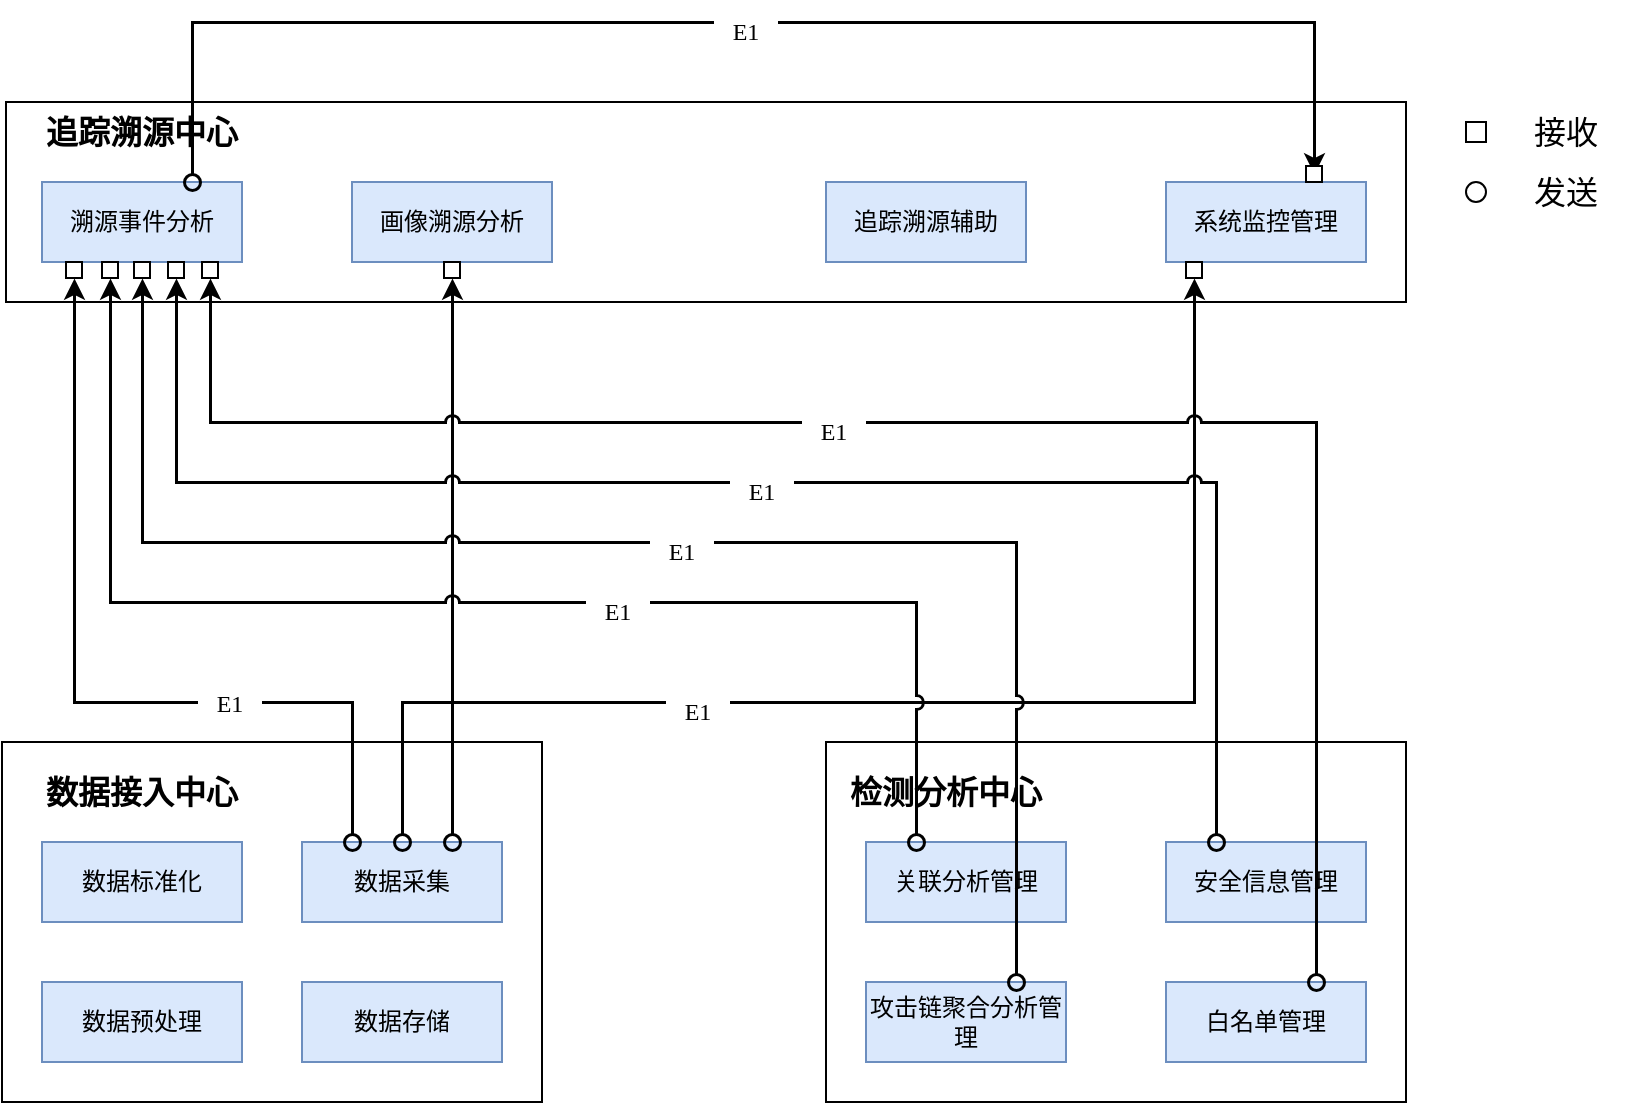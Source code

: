 <mxfile version="17.1.3" type="github">
  <diagram id="C5RBs43oDa-KdzZeNtuy" name="Page-1">
    <mxGraphModel dx="1070" dy="1850" grid="1" gridSize="10" guides="1" tooltips="1" connect="1" arrows="1" fold="1" page="1" pageScale="1" pageWidth="827" pageHeight="1169" math="0" shadow="0">
      <root>
        <mxCell id="WIyWlLk6GJQsqaUBKTNV-0" />
        <mxCell id="WIyWlLk6GJQsqaUBKTNV-1" parent="WIyWlLk6GJQsqaUBKTNV-0" />
        <mxCell id="TgZVm8SI39kQPc4RyPXK-0" value="" style="rounded=0;whiteSpace=wrap;html=1;" vertex="1" parent="WIyWlLk6GJQsqaUBKTNV-1">
          <mxGeometry x="140" y="-20" width="700" height="100" as="geometry" />
        </mxCell>
        <mxCell id="TgZVm8SI39kQPc4RyPXK-1" value="追踪溯源中心" style="text;html=1;strokeColor=none;fillColor=none;align=center;verticalAlign=middle;whiteSpace=wrap;rounded=0;fontStyle=1;fontSize=16;" vertex="1" parent="WIyWlLk6GJQsqaUBKTNV-1">
          <mxGeometry x="148" y="-20" width="120" height="30" as="geometry" />
        </mxCell>
        <mxCell id="TgZVm8SI39kQPc4RyPXK-2" value="溯源事件分析" style="rounded=0;whiteSpace=wrap;html=1;fillColor=#dae8fc;strokeColor=#6c8ebf;" vertex="1" parent="WIyWlLk6GJQsqaUBKTNV-1">
          <mxGeometry x="158" y="20" width="100" height="40" as="geometry" />
        </mxCell>
        <mxCell id="TgZVm8SI39kQPc4RyPXK-3" value="画像溯源分析&lt;span style=&quot;color: rgba(0 , 0 , 0 , 0) ; font-family: monospace ; font-size: 0px&quot;&gt;%3CmxGraphModel%3E%3Croot%3E%3CmxCell%20id%3D%220%22%2F%3E%3CmxCell%20id%3D%221%22%20parent%3D%220%22%2F%3E%3CmxCell%20id%3D%222%22%20value%3D%22%E6%BA%AF%E6%BA%90%E4%BA%8B%E4%BB%B6%E5%88%86%E6%9E%90%22%20style%3D%22rounded%3D0%3BwhiteSpace%3Dwrap%3Bhtml%3D1%3BfillColor%3D%23dae8fc%3BstrokeColor%3D%236c8ebf%3B%22%20vertex%3D%221%22%20parent%3D%221%22%3E%3CmxGeometry%20x%3D%22220%22%20y%3D%22140%22%20width%3D%22120%22%20height%3D%2240%22%20as%3D%22geometry%22%2F%3E%3C%2FmxCell%3E%3C%2Froot%3E%3C%2FmxGraphModel%3E&lt;/span&gt;" style="rounded=0;whiteSpace=wrap;html=1;fillColor=#dae8fc;strokeColor=#6c8ebf;" vertex="1" parent="WIyWlLk6GJQsqaUBKTNV-1">
          <mxGeometry x="313" y="20" width="100" height="40" as="geometry" />
        </mxCell>
        <mxCell id="TgZVm8SI39kQPc4RyPXK-4" style="edgeStyle=orthogonalEdgeStyle;shape=connector;rounded=0;sketch=0;jumpStyle=arc;orthogonalLoop=1;jettySize=auto;html=1;exitX=0.75;exitY=0;exitDx=0;exitDy=0;labelBackgroundColor=default;fontFamily=Helvetica;fontSize=16;fontColor=default;startArrow=oval;startFill=0;endArrow=classic;endFill=1;startSize=8;endSize=6;strokeColor=default;strokeWidth=1.5;" edge="1" parent="WIyWlLk6GJQsqaUBKTNV-1" source="TgZVm8SI39kQPc4RyPXK-2">
          <mxGeometry relative="1" as="geometry">
            <mxPoint x="794" y="16" as="targetPoint" />
            <Array as="points">
              <mxPoint x="233" y="-60" />
              <mxPoint x="794" y="-60" />
            </Array>
          </mxGeometry>
        </mxCell>
        <mxCell id="TgZVm8SI39kQPc4RyPXK-5" value="追踪溯源辅助" style="rounded=0;whiteSpace=wrap;html=1;fillColor=#dae8fc;strokeColor=#6c8ebf;" vertex="1" parent="WIyWlLk6GJQsqaUBKTNV-1">
          <mxGeometry x="550" y="20" width="100" height="40" as="geometry" />
        </mxCell>
        <mxCell id="TgZVm8SI39kQPc4RyPXK-6" value="系统监控管理" style="rounded=0;whiteSpace=wrap;html=1;fillColor=#dae8fc;strokeColor=#6c8ebf;" vertex="1" parent="WIyWlLk6GJQsqaUBKTNV-1">
          <mxGeometry x="720" y="20" width="100" height="40" as="geometry" />
        </mxCell>
        <mxCell id="TgZVm8SI39kQPc4RyPXK-7" value="" style="rounded=0;whiteSpace=wrap;html=1;" vertex="1" parent="WIyWlLk6GJQsqaUBKTNV-1">
          <mxGeometry x="138" y="300" width="270" height="180" as="geometry" />
        </mxCell>
        <mxCell id="TgZVm8SI39kQPc4RyPXK-8" value="数据接入中心" style="text;html=1;strokeColor=none;fillColor=none;align=center;verticalAlign=middle;whiteSpace=wrap;rounded=0;fontStyle=1;fontSize=16;" vertex="1" parent="WIyWlLk6GJQsqaUBKTNV-1">
          <mxGeometry x="148" y="310" width="120" height="30" as="geometry" />
        </mxCell>
        <mxCell id="TgZVm8SI39kQPc4RyPXK-9" value="数据标准化" style="rounded=0;whiteSpace=wrap;html=1;fillColor=#dae8fc;strokeColor=#6c8ebf;" vertex="1" parent="WIyWlLk6GJQsqaUBKTNV-1">
          <mxGeometry x="158" y="350" width="100" height="40" as="geometry" />
        </mxCell>
        <mxCell id="TgZVm8SI39kQPc4RyPXK-10" value="数据预处理" style="rounded=0;whiteSpace=wrap;html=1;fillColor=#dae8fc;strokeColor=#6c8ebf;" vertex="1" parent="WIyWlLk6GJQsqaUBKTNV-1">
          <mxGeometry x="158" y="420" width="100" height="40" as="geometry" />
        </mxCell>
        <mxCell id="TgZVm8SI39kQPc4RyPXK-11" value="数据采集" style="rounded=0;whiteSpace=wrap;html=1;fillColor=#dae8fc;strokeColor=#6c8ebf;" vertex="1" parent="WIyWlLk6GJQsqaUBKTNV-1">
          <mxGeometry x="288" y="350" width="100" height="40" as="geometry" />
        </mxCell>
        <mxCell id="TgZVm8SI39kQPc4RyPXK-12" style="edgeStyle=orthogonalEdgeStyle;shape=connector;rounded=0;sketch=0;jumpStyle=arc;orthogonalLoop=1;jettySize=auto;html=1;entryX=0.5;entryY=1;entryDx=0;entryDy=0;labelBackgroundColor=default;fontFamily=Helvetica;fontSize=16;fontColor=default;startArrow=oval;startFill=0;endArrow=classic;endFill=1;startSize=8;endSize=6;strokeColor=default;strokeWidth=1.5;" edge="1" parent="WIyWlLk6GJQsqaUBKTNV-1" source="TgZVm8SI39kQPc4RyPXK-11" target="TgZVm8SI39kQPc4RyPXK-26">
          <mxGeometry relative="1" as="geometry">
            <Array as="points">
              <mxPoint x="313" y="280" />
              <mxPoint x="174" y="280" />
            </Array>
          </mxGeometry>
        </mxCell>
        <mxCell id="TgZVm8SI39kQPc4RyPXK-13" style="edgeStyle=orthogonalEdgeStyle;shape=connector;rounded=0;sketch=0;jumpStyle=arc;orthogonalLoop=1;jettySize=auto;html=1;exitX=0.5;exitY=0;exitDx=0;exitDy=0;entryX=0.5;entryY=1;entryDx=0;entryDy=0;labelBackgroundColor=default;fontFamily=Helvetica;fontSize=16;fontColor=default;startArrow=oval;startFill=0;endArrow=classic;endFill=1;startSize=8;endSize=6;strokeColor=default;strokeWidth=1.5;" edge="1" parent="WIyWlLk6GJQsqaUBKTNV-1" source="TgZVm8SI39kQPc4RyPXK-11" target="TgZVm8SI39kQPc4RyPXK-33">
          <mxGeometry relative="1" as="geometry">
            <Array as="points">
              <mxPoint x="338" y="280" />
              <mxPoint x="734" y="280" />
            </Array>
          </mxGeometry>
        </mxCell>
        <mxCell id="TgZVm8SI39kQPc4RyPXK-14" style="edgeStyle=orthogonalEdgeStyle;shape=connector;rounded=0;orthogonalLoop=1;jettySize=auto;html=1;exitX=0.75;exitY=0;exitDx=0;exitDy=0;entryX=0.5;entryY=1;entryDx=0;entryDy=0;labelBackgroundColor=default;fontFamily=Helvetica;fontSize=16;fontColor=default;startArrow=oval;startFill=0;endArrow=classic;endFill=1;startSize=8;endSize=6;strokeColor=default;strokeWidth=1.5;" edge="1" parent="WIyWlLk6GJQsqaUBKTNV-1" source="TgZVm8SI39kQPc4RyPXK-11" target="TgZVm8SI39kQPc4RyPXK-32">
          <mxGeometry relative="1" as="geometry" />
        </mxCell>
        <mxCell id="TgZVm8SI39kQPc4RyPXK-15" value="数据存储" style="rounded=0;whiteSpace=wrap;html=1;fillColor=#dae8fc;strokeColor=#6c8ebf;" vertex="1" parent="WIyWlLk6GJQsqaUBKTNV-1">
          <mxGeometry x="288" y="420" width="100" height="40" as="geometry" />
        </mxCell>
        <mxCell id="TgZVm8SI39kQPc4RyPXK-16" value="" style="rounded=0;whiteSpace=wrap;html=1;" vertex="1" parent="WIyWlLk6GJQsqaUBKTNV-1">
          <mxGeometry x="550" y="300" width="290" height="180" as="geometry" />
        </mxCell>
        <mxCell id="TgZVm8SI39kQPc4RyPXK-17" value="检测分析中心" style="text;html=1;strokeColor=none;fillColor=none;align=center;verticalAlign=middle;whiteSpace=wrap;rounded=0;fontStyle=1;fontSize=16;" vertex="1" parent="WIyWlLk6GJQsqaUBKTNV-1">
          <mxGeometry x="550" y="310" width="120" height="30" as="geometry" />
        </mxCell>
        <mxCell id="TgZVm8SI39kQPc4RyPXK-18" value="关联分析管理" style="rounded=0;whiteSpace=wrap;html=1;fillColor=#dae8fc;strokeColor=#6c8ebf;" vertex="1" parent="WIyWlLk6GJQsqaUBKTNV-1">
          <mxGeometry x="570" y="350" width="100" height="40" as="geometry" />
        </mxCell>
        <mxCell id="TgZVm8SI39kQPc4RyPXK-19" style="edgeStyle=orthogonalEdgeStyle;shape=connector;rounded=0;orthogonalLoop=1;jettySize=auto;html=1;exitX=0.25;exitY=0;exitDx=0;exitDy=0;labelBackgroundColor=default;fontFamily=Helvetica;fontSize=16;fontColor=default;startArrow=oval;startFill=0;endArrow=classic;endFill=1;startSize=8;endSize=6;strokeColor=default;strokeWidth=1.5;sketch=0;jumpStyle=arc;entryX=0.5;entryY=1;entryDx=0;entryDy=0;" edge="1" parent="WIyWlLk6GJQsqaUBKTNV-1" source="TgZVm8SI39kQPc4RyPXK-18" target="TgZVm8SI39kQPc4RyPXK-29">
          <mxGeometry relative="1" as="geometry">
            <mxPoint x="250" y="160" as="targetPoint" />
            <Array as="points">
              <mxPoint x="595" y="230" />
              <mxPoint x="192" y="230" />
            </Array>
          </mxGeometry>
        </mxCell>
        <mxCell id="TgZVm8SI39kQPc4RyPXK-20" value="攻击链聚合分析管理" style="rounded=0;whiteSpace=wrap;html=1;fillColor=#dae8fc;strokeColor=#6c8ebf;" vertex="1" parent="WIyWlLk6GJQsqaUBKTNV-1">
          <mxGeometry x="570" y="420" width="100" height="40" as="geometry" />
        </mxCell>
        <mxCell id="TgZVm8SI39kQPc4RyPXK-21" style="edgeStyle=orthogonalEdgeStyle;shape=connector;rounded=0;sketch=0;jumpStyle=arc;orthogonalLoop=1;jettySize=auto;html=1;exitX=0.75;exitY=0;exitDx=0;exitDy=0;labelBackgroundColor=default;fontFamily=Helvetica;fontSize=16;fontColor=default;startArrow=oval;startFill=0;endArrow=classic;endFill=1;startSize=8;endSize=6;strokeColor=default;strokeWidth=1.5;entryX=0.5;entryY=1;entryDx=0;entryDy=0;" edge="1" parent="WIyWlLk6GJQsqaUBKTNV-1" source="TgZVm8SI39kQPc4RyPXK-20" target="TgZVm8SI39kQPc4RyPXK-28">
          <mxGeometry relative="1" as="geometry">
            <Array as="points">
              <mxPoint x="645" y="200" />
              <mxPoint x="208" y="200" />
            </Array>
          </mxGeometry>
        </mxCell>
        <mxCell id="TgZVm8SI39kQPc4RyPXK-22" value="安全信息管理" style="rounded=0;whiteSpace=wrap;html=1;fillColor=#dae8fc;strokeColor=#6c8ebf;" vertex="1" parent="WIyWlLk6GJQsqaUBKTNV-1">
          <mxGeometry x="720" y="350" width="100" height="40" as="geometry" />
        </mxCell>
        <mxCell id="TgZVm8SI39kQPc4RyPXK-23" style="edgeStyle=orthogonalEdgeStyle;shape=connector;rounded=0;sketch=0;jumpStyle=arc;orthogonalLoop=1;jettySize=auto;html=1;exitX=0.25;exitY=0;exitDx=0;exitDy=0;entryX=0.5;entryY=1;entryDx=0;entryDy=0;labelBackgroundColor=default;fontFamily=Helvetica;fontSize=16;fontColor=default;startArrow=oval;startFill=0;endArrow=classic;endFill=1;startSize=8;endSize=6;strokeColor=default;strokeWidth=1.5;" edge="1" parent="WIyWlLk6GJQsqaUBKTNV-1" source="TgZVm8SI39kQPc4RyPXK-22" target="TgZVm8SI39kQPc4RyPXK-30">
          <mxGeometry relative="1" as="geometry">
            <Array as="points">
              <mxPoint x="745" y="170" />
              <mxPoint x="225" y="170" />
            </Array>
          </mxGeometry>
        </mxCell>
        <mxCell id="TgZVm8SI39kQPc4RyPXK-24" value="白名单管理" style="rounded=0;whiteSpace=wrap;html=1;fillColor=#dae8fc;strokeColor=#6c8ebf;" vertex="1" parent="WIyWlLk6GJQsqaUBKTNV-1">
          <mxGeometry x="720" y="420" width="100" height="40" as="geometry" />
        </mxCell>
        <mxCell id="TgZVm8SI39kQPc4RyPXK-25" style="edgeStyle=orthogonalEdgeStyle;shape=connector;rounded=0;sketch=0;jumpStyle=arc;orthogonalLoop=1;jettySize=auto;html=1;exitX=0.75;exitY=0;exitDx=0;exitDy=0;entryX=0.5;entryY=1;entryDx=0;entryDy=0;labelBackgroundColor=default;fontFamily=Helvetica;fontSize=16;fontColor=default;startArrow=oval;startFill=0;endArrow=classic;endFill=1;startSize=8;endSize=6;strokeColor=default;strokeWidth=1.5;" edge="1" parent="WIyWlLk6GJQsqaUBKTNV-1" source="TgZVm8SI39kQPc4RyPXK-24" target="TgZVm8SI39kQPc4RyPXK-31">
          <mxGeometry relative="1" as="geometry">
            <Array as="points">
              <mxPoint x="795" y="140" />
              <mxPoint x="242" y="140" />
            </Array>
          </mxGeometry>
        </mxCell>
        <mxCell id="TgZVm8SI39kQPc4RyPXK-26" value="" style="rounded=0;whiteSpace=wrap;html=1;fontFamily=Helvetica;fontSize=16;fontColor=default;" vertex="1" parent="WIyWlLk6GJQsqaUBKTNV-1">
          <mxGeometry x="170" y="60" width="8" height="8" as="geometry" />
        </mxCell>
        <mxCell id="TgZVm8SI39kQPc4RyPXK-28" value="" style="rounded=0;whiteSpace=wrap;html=1;fontFamily=Helvetica;fontSize=16;fontColor=default;" vertex="1" parent="WIyWlLk6GJQsqaUBKTNV-1">
          <mxGeometry x="204" y="60" width="8" height="8" as="geometry" />
        </mxCell>
        <mxCell id="TgZVm8SI39kQPc4RyPXK-29" value="" style="rounded=0;whiteSpace=wrap;html=1;fontFamily=Helvetica;fontSize=16;fontColor=default;" vertex="1" parent="WIyWlLk6GJQsqaUBKTNV-1">
          <mxGeometry x="188" y="60" width="8" height="8" as="geometry" />
        </mxCell>
        <mxCell id="TgZVm8SI39kQPc4RyPXK-30" value="" style="rounded=0;whiteSpace=wrap;html=1;fontFamily=Helvetica;fontSize=16;fontColor=default;" vertex="1" parent="WIyWlLk6GJQsqaUBKTNV-1">
          <mxGeometry x="221" y="60" width="8" height="8" as="geometry" />
        </mxCell>
        <mxCell id="TgZVm8SI39kQPc4RyPXK-31" value="" style="rounded=0;whiteSpace=wrap;html=1;fontFamily=Helvetica;fontSize=16;fontColor=default;" vertex="1" parent="WIyWlLk6GJQsqaUBKTNV-1">
          <mxGeometry x="238" y="60" width="8" height="8" as="geometry" />
        </mxCell>
        <mxCell id="TgZVm8SI39kQPc4RyPXK-32" value="" style="rounded=0;whiteSpace=wrap;html=1;fontFamily=Helvetica;fontSize=16;fontColor=default;" vertex="1" parent="WIyWlLk6GJQsqaUBKTNV-1">
          <mxGeometry x="359" y="60" width="8" height="8" as="geometry" />
        </mxCell>
        <mxCell id="TgZVm8SI39kQPc4RyPXK-33" value="" style="rounded=0;whiteSpace=wrap;html=1;fontFamily=Helvetica;fontSize=16;fontColor=default;" vertex="1" parent="WIyWlLk6GJQsqaUBKTNV-1">
          <mxGeometry x="730" y="60" width="8" height="8" as="geometry" />
        </mxCell>
        <mxCell id="TgZVm8SI39kQPc4RyPXK-34" value="" style="rounded=0;whiteSpace=wrap;html=1;fontFamily=Helvetica;fontSize=16;fontColor=default;" vertex="1" parent="WIyWlLk6GJQsqaUBKTNV-1">
          <mxGeometry x="790" y="12" width="8" height="8" as="geometry" />
        </mxCell>
        <mxCell id="TgZVm8SI39kQPc4RyPXK-42" value="" style="group" vertex="1" connectable="0" parent="WIyWlLk6GJQsqaUBKTNV-1">
          <mxGeometry x="870" y="-20" width="80" height="60" as="geometry" />
        </mxCell>
        <mxCell id="TgZVm8SI39kQPc4RyPXK-43" value="" style="rounded=0;whiteSpace=wrap;html=1;fontFamily=Helvetica;fontSize=16;fontColor=default;" vertex="1" parent="TgZVm8SI39kQPc4RyPXK-42">
          <mxGeometry y="10" width="10" height="10" as="geometry" />
        </mxCell>
        <mxCell id="TgZVm8SI39kQPc4RyPXK-44" value="接收" style="text;html=1;strokeColor=none;fillColor=none;align=center;verticalAlign=middle;whiteSpace=wrap;rounded=0;fontFamily=Helvetica;fontSize=16;fontColor=default;" vertex="1" parent="TgZVm8SI39kQPc4RyPXK-42">
          <mxGeometry x="20" width="60" height="30" as="geometry" />
        </mxCell>
        <mxCell id="TgZVm8SI39kQPc4RyPXK-45" value="" style="ellipse;whiteSpace=wrap;html=1;aspect=fixed;fontFamily=Helvetica;fontSize=16;fontColor=default;" vertex="1" parent="TgZVm8SI39kQPc4RyPXK-42">
          <mxGeometry y="40" width="10" height="10" as="geometry" />
        </mxCell>
        <mxCell id="TgZVm8SI39kQPc4RyPXK-46" value="发送" style="text;html=1;strokeColor=none;fillColor=none;align=center;verticalAlign=middle;whiteSpace=wrap;rounded=0;fontFamily=Helvetica;fontSize=16;fontColor=default;" vertex="1" parent="TgZVm8SI39kQPc4RyPXK-42">
          <mxGeometry x="20" y="30" width="60" height="30" as="geometry" />
        </mxCell>
        <mxCell id="TgZVm8SI39kQPc4RyPXK-27" value="&lt;span lang=&quot;EN-US&quot; style=&quot;font-size: 12px ; font-family: &amp;#34;times new roman&amp;#34; , serif&quot;&gt;E1&lt;/span&gt;" style="text;html=1;strokeColor=none;fillColor=#FFFFFF;align=center;verticalAlign=middle;whiteSpace=wrap;rounded=0;fontFamily=Helvetica;fontSize=12;fontColor=default;" vertex="1" parent="WIyWlLk6GJQsqaUBKTNV-1">
          <mxGeometry x="236" y="266" width="32" height="30" as="geometry" />
        </mxCell>
        <mxCell id="TgZVm8SI39kQPc4RyPXK-48" value="&lt;span lang=&quot;EN-US&quot; style=&quot;font-size: 12px ; font-family: &amp;#34;times new roman&amp;#34; , serif&quot;&gt;E1&lt;/span&gt;" style="text;html=1;strokeColor=none;fillColor=#FFFFFF;align=center;verticalAlign=middle;whiteSpace=wrap;rounded=0;fontFamily=Helvetica;fontSize=12;fontColor=default;" vertex="1" parent="WIyWlLk6GJQsqaUBKTNV-1">
          <mxGeometry x="470" y="270" width="32" height="30" as="geometry" />
        </mxCell>
        <mxCell id="TgZVm8SI39kQPc4RyPXK-49" value="&lt;span lang=&quot;EN-US&quot; style=&quot;font-size: 12px ; font-family: &amp;#34;times new roman&amp;#34; , serif&quot;&gt;E1&lt;/span&gt;" style="text;html=1;strokeColor=none;fillColor=#FFFFFF;align=center;verticalAlign=middle;whiteSpace=wrap;rounded=0;fontFamily=Helvetica;fontSize=12;fontColor=default;" vertex="1" parent="WIyWlLk6GJQsqaUBKTNV-1">
          <mxGeometry x="430" y="220" width="32" height="30" as="geometry" />
        </mxCell>
        <mxCell id="TgZVm8SI39kQPc4RyPXK-50" value="&lt;span lang=&quot;EN-US&quot; style=&quot;font-size: 12px ; font-family: &amp;#34;times new roman&amp;#34; , serif&quot;&gt;E1&lt;/span&gt;" style="text;html=1;strokeColor=none;fillColor=#FFFFFF;align=center;verticalAlign=middle;whiteSpace=wrap;rounded=0;fontFamily=Helvetica;fontSize=12;fontColor=default;" vertex="1" parent="WIyWlLk6GJQsqaUBKTNV-1">
          <mxGeometry x="462" y="190" width="32" height="30" as="geometry" />
        </mxCell>
        <mxCell id="TgZVm8SI39kQPc4RyPXK-52" value="&lt;span lang=&quot;EN-US&quot; style=&quot;font-size: 12px ; font-family: &amp;#34;times new roman&amp;#34; , serif&quot;&gt;E1&lt;/span&gt;" style="text;html=1;strokeColor=none;fillColor=#FFFFFF;align=center;verticalAlign=middle;whiteSpace=wrap;rounded=0;fontFamily=Helvetica;fontSize=12;fontColor=default;" vertex="1" parent="WIyWlLk6GJQsqaUBKTNV-1">
          <mxGeometry x="502" y="160" width="32" height="30" as="geometry" />
        </mxCell>
        <mxCell id="TgZVm8SI39kQPc4RyPXK-53" value="&lt;span lang=&quot;EN-US&quot; style=&quot;font-size: 12px ; font-family: &amp;#34;times new roman&amp;#34; , serif&quot;&gt;E1&lt;/span&gt;" style="text;html=1;strokeColor=none;fillColor=#FFFFFF;align=center;verticalAlign=middle;whiteSpace=wrap;rounded=0;fontFamily=Helvetica;fontSize=12;fontColor=default;" vertex="1" parent="WIyWlLk6GJQsqaUBKTNV-1">
          <mxGeometry x="538" y="130" width="32" height="30" as="geometry" />
        </mxCell>
        <mxCell id="TgZVm8SI39kQPc4RyPXK-54" value="&lt;span lang=&quot;EN-US&quot; style=&quot;font-size: 12px ; font-family: &amp;#34;times new roman&amp;#34; , serif&quot;&gt;E1&lt;/span&gt;" style="text;html=1;strokeColor=none;fillColor=#FFFFFF;align=center;verticalAlign=middle;whiteSpace=wrap;rounded=0;fontFamily=Helvetica;fontSize=12;fontColor=default;" vertex="1" parent="WIyWlLk6GJQsqaUBKTNV-1">
          <mxGeometry x="494" y="-70" width="32" height="30" as="geometry" />
        </mxCell>
      </root>
    </mxGraphModel>
  </diagram>
</mxfile>
